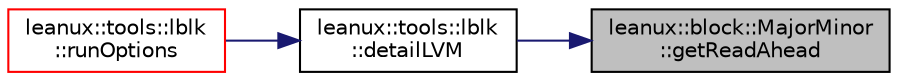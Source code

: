 digraph "leanux::block::MajorMinor::getReadAhead"
{
 // LATEX_PDF_SIZE
  bgcolor="transparent";
  edge [fontname="Helvetica",fontsize="10",labelfontname="Helvetica",labelfontsize="10"];
  node [fontname="Helvetica",fontsize="10",shape=record];
  rankdir="RL";
  Node1 [label="leanux::block::MajorMinor\l::getReadAhead",height=0.2,width=0.4,color="black", fillcolor="grey75", style="filled", fontcolor="black",tooltip="get the read-ahead size for the device"];
  Node1 -> Node2 [dir="back",color="midnightblue",fontsize="10",style="solid",fontname="Helvetica"];
  Node2 [label="leanux::tools::lblk\l::detailLVM",height=0.2,width=0.4,color="black",URL="$namespaceleanux_1_1tools_1_1lblk.html#ac57ae7d9a91a4259052d4ae1da5a36a2",tooltip="Write LVM details."];
  Node2 -> Node3 [dir="back",color="midnightblue",fontsize="10",style="solid",fontname="Helvetica"];
  Node3 [label="leanux::tools::lblk\l::runOptions",height=0.2,width=0.4,color="red",URL="$namespaceleanux_1_1tools_1_1lblk.html#aafee1346a1081bfa4f7470f921cd66b8",tooltip="Direct output run from options."];
}
